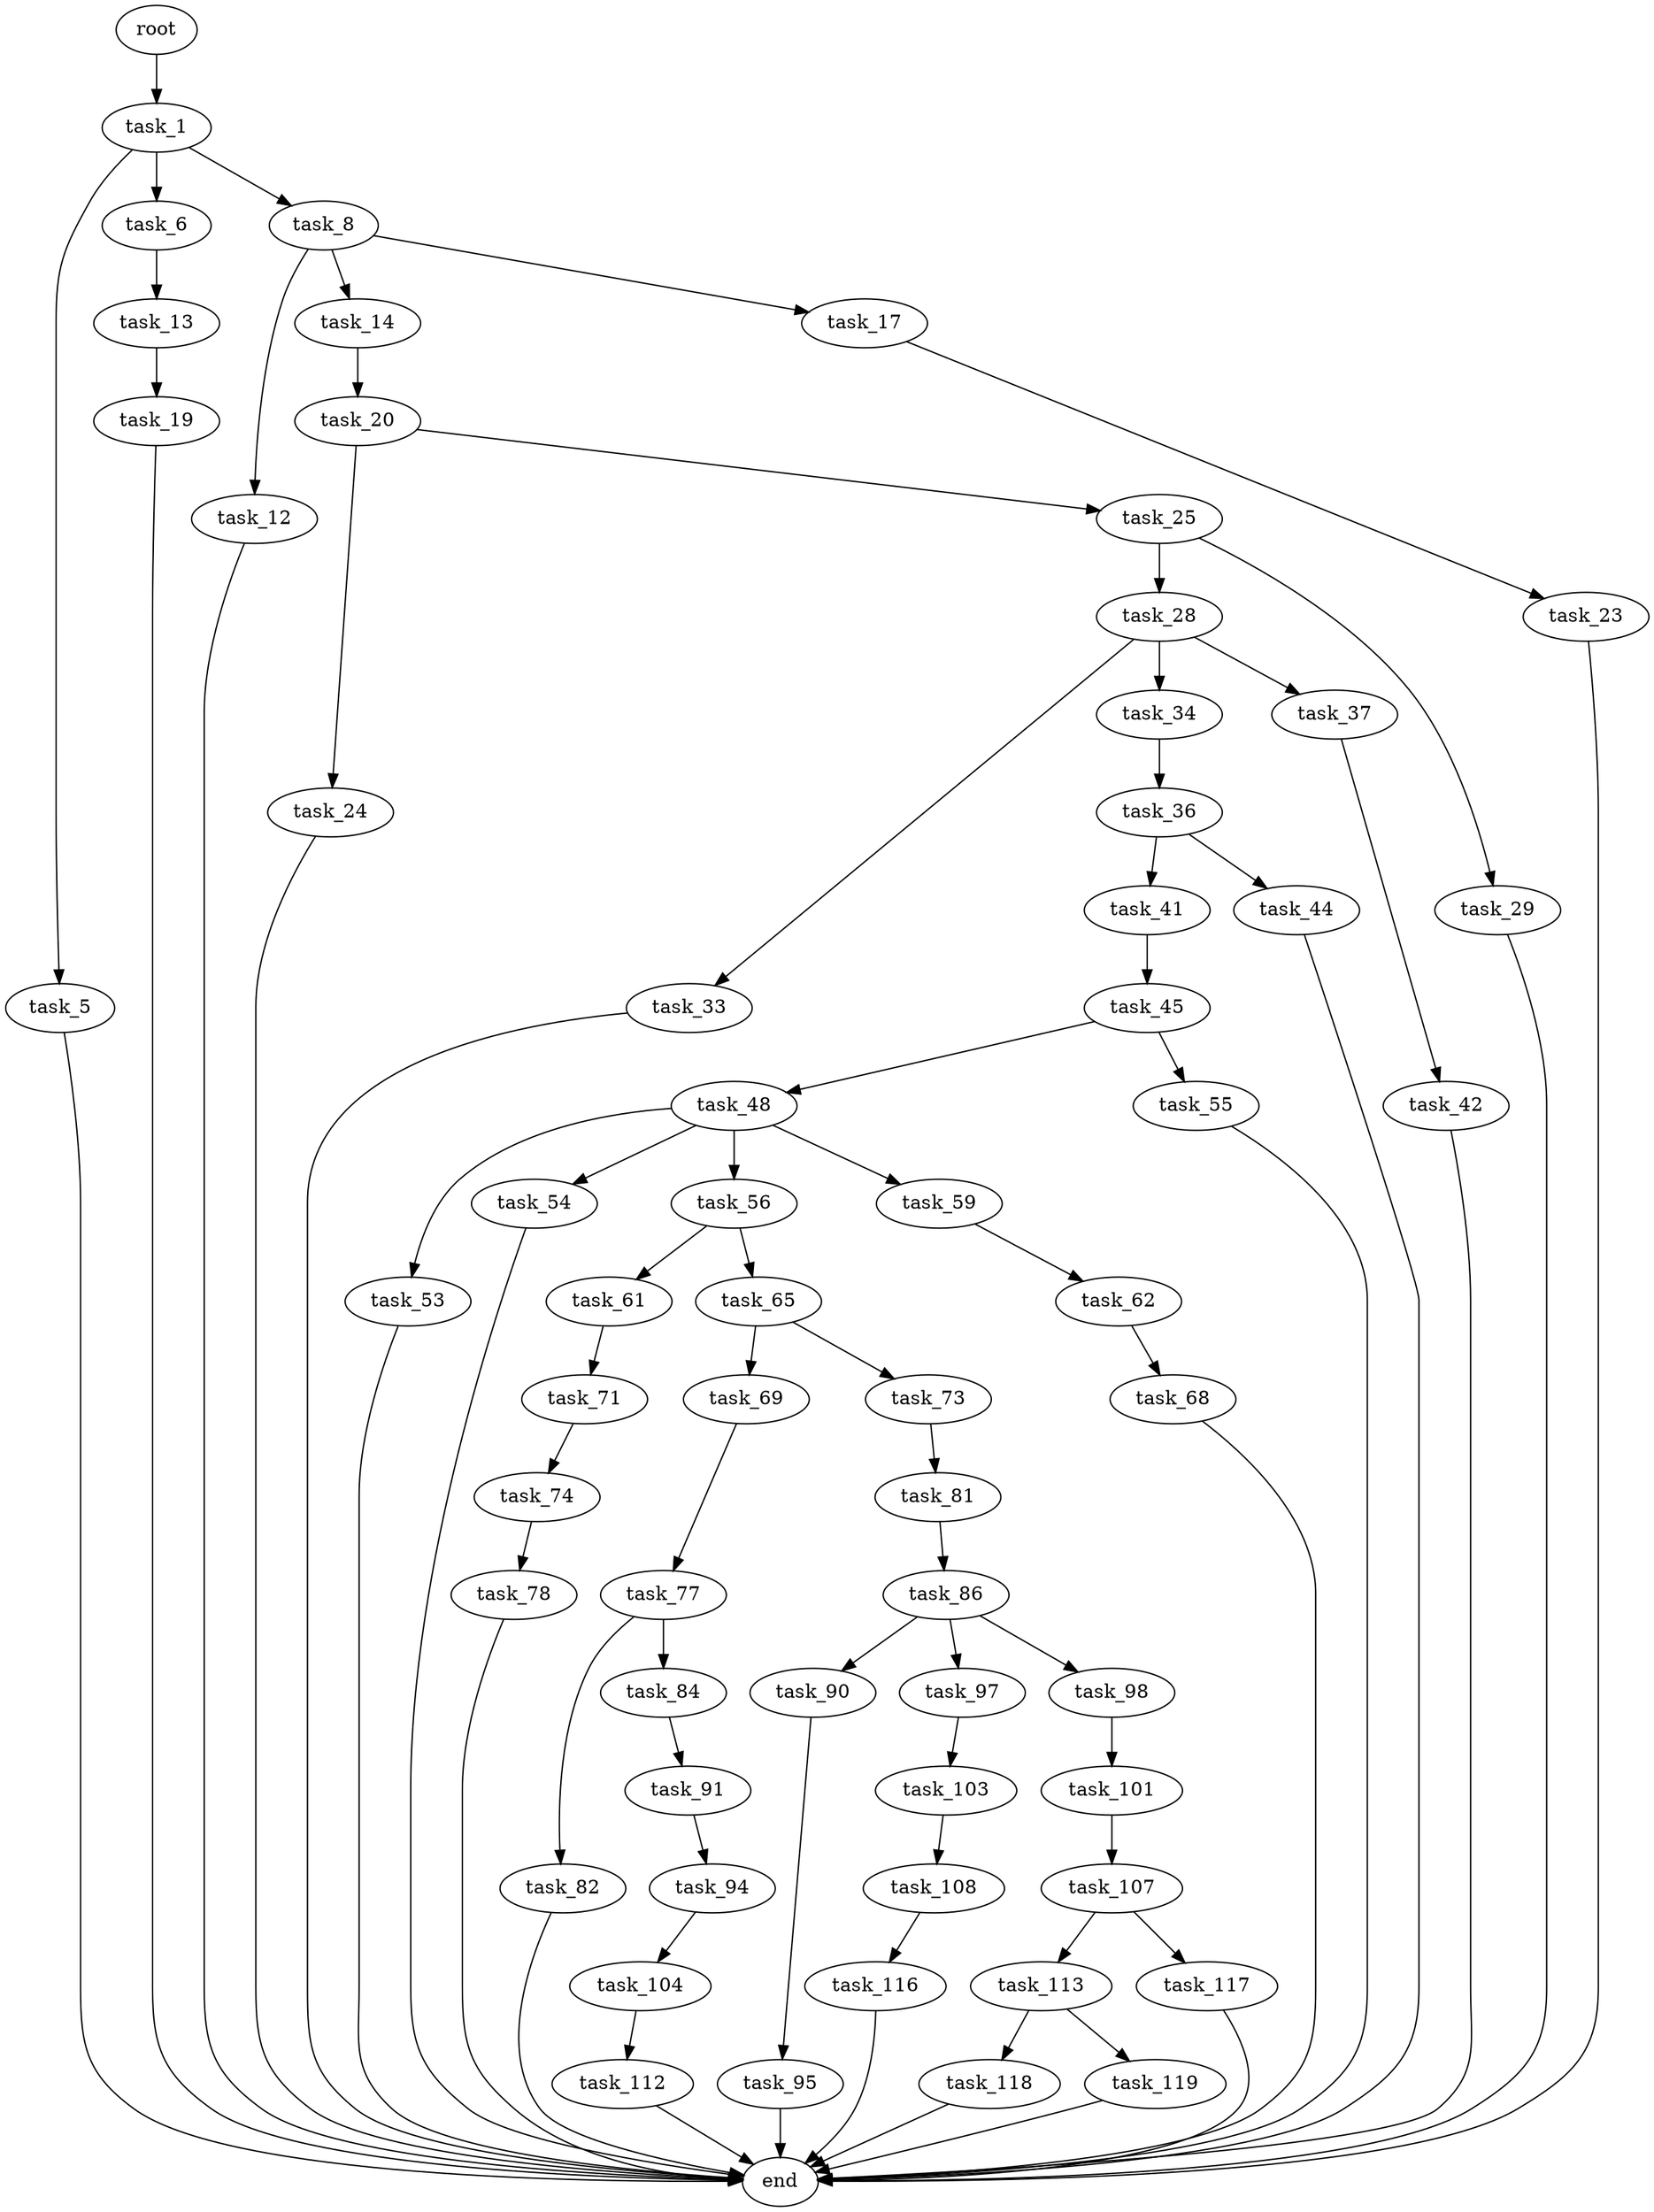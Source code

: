 digraph G {
  root [size="0.000000"];
  task_1 [size="34291469602.000000"];
  task_5 [size="1073741824000.000000"];
  task_6 [size="8589934592.000000"];
  task_8 [size="6790623313.000000"];
  end [size="0.000000"];
  task_13 [size="51381538479.000000"];
  task_12 [size="303698108974.000000"];
  task_14 [size="8589934592.000000"];
  task_17 [size="80073573800.000000"];
  task_19 [size="8589934592.000000"];
  task_20 [size="208658441514.000000"];
  task_23 [size="3081448624.000000"];
  task_24 [size="170037513180.000000"];
  task_25 [size="68719476736.000000"];
  task_28 [size="231928233984.000000"];
  task_29 [size="2401883795.000000"];
  task_33 [size="134217728000.000000"];
  task_34 [size="13698682973.000000"];
  task_37 [size="328752948.000000"];
  task_36 [size="138018427368.000000"];
  task_41 [size="782757789696.000000"];
  task_44 [size="8589934592.000000"];
  task_42 [size="531897088675.000000"];
  task_45 [size="19325043301.000000"];
  task_48 [size="68719476736.000000"];
  task_55 [size="134217728000.000000"];
  task_53 [size="231928233984.000000"];
  task_54 [size="1571072140.000000"];
  task_56 [size="33467629491.000000"];
  task_59 [size="368293445632.000000"];
  task_61 [size="3345913315.000000"];
  task_65 [size="11179017791.000000"];
  task_62 [size="1073741824000.000000"];
  task_71 [size="751995358400.000000"];
  task_68 [size="3399463646.000000"];
  task_69 [size="903819224.000000"];
  task_73 [size="1073741824000.000000"];
  task_77 [size="34190990493.000000"];
  task_74 [size="8589934592.000000"];
  task_81 [size="378360498549.000000"];
  task_78 [size="68719476736.000000"];
  task_82 [size="40236103078.000000"];
  task_84 [size="3350688656.000000"];
  task_86 [size="18964397125.000000"];
  task_91 [size="782757789696.000000"];
  task_90 [size="937928946.000000"];
  task_97 [size="82930928879.000000"];
  task_98 [size="4273887741.000000"];
  task_95 [size="48610159104.000000"];
  task_94 [size="29300117617.000000"];
  task_104 [size="28991029248.000000"];
  task_103 [size="68719476736.000000"];
  task_101 [size="54143939160.000000"];
  task_107 [size="98187803220.000000"];
  task_108 [size="549755813888.000000"];
  task_112 [size="9607911634.000000"];
  task_113 [size="68719476736.000000"];
  task_117 [size="3596441852.000000"];
  task_116 [size="356907880777.000000"];
  task_118 [size="293283161643.000000"];
  task_119 [size="134217728000.000000"];

  root -> task_1 [size="1.000000"];
  task_1 -> task_5 [size="33554432.000000"];
  task_1 -> task_6 [size="33554432.000000"];
  task_1 -> task_8 [size="33554432.000000"];
  task_5 -> end [size="1.000000"];
  task_6 -> task_13 [size="33554432.000000"];
  task_8 -> task_12 [size="209715200.000000"];
  task_8 -> task_14 [size="209715200.000000"];
  task_8 -> task_17 [size="209715200.000000"];
  task_13 -> task_19 [size="75497472.000000"];
  task_12 -> end [size="1.000000"];
  task_14 -> task_20 [size="33554432.000000"];
  task_17 -> task_23 [size="301989888.000000"];
  task_19 -> end [size="1.000000"];
  task_20 -> task_24 [size="301989888.000000"];
  task_20 -> task_25 [size="301989888.000000"];
  task_23 -> end [size="1.000000"];
  task_24 -> end [size="1.000000"];
  task_25 -> task_28 [size="134217728.000000"];
  task_25 -> task_29 [size="134217728.000000"];
  task_28 -> task_33 [size="301989888.000000"];
  task_28 -> task_34 [size="301989888.000000"];
  task_28 -> task_37 [size="301989888.000000"];
  task_29 -> end [size="1.000000"];
  task_33 -> end [size="1.000000"];
  task_34 -> task_36 [size="679477248.000000"];
  task_37 -> task_42 [size="33554432.000000"];
  task_36 -> task_41 [size="134217728.000000"];
  task_36 -> task_44 [size="134217728.000000"];
  task_41 -> task_45 [size="679477248.000000"];
  task_44 -> end [size="1.000000"];
  task_42 -> end [size="1.000000"];
  task_45 -> task_48 [size="33554432.000000"];
  task_45 -> task_55 [size="33554432.000000"];
  task_48 -> task_53 [size="134217728.000000"];
  task_48 -> task_54 [size="134217728.000000"];
  task_48 -> task_56 [size="134217728.000000"];
  task_48 -> task_59 [size="134217728.000000"];
  task_55 -> end [size="1.000000"];
  task_53 -> end [size="1.000000"];
  task_54 -> end [size="1.000000"];
  task_56 -> task_61 [size="679477248.000000"];
  task_56 -> task_65 [size="679477248.000000"];
  task_59 -> task_62 [size="411041792.000000"];
  task_61 -> task_71 [size="301989888.000000"];
  task_65 -> task_69 [size="411041792.000000"];
  task_65 -> task_73 [size="411041792.000000"];
  task_62 -> task_68 [size="838860800.000000"];
  task_71 -> task_74 [size="536870912.000000"];
  task_68 -> end [size="1.000000"];
  task_69 -> task_77 [size="75497472.000000"];
  task_73 -> task_81 [size="838860800.000000"];
  task_77 -> task_82 [size="33554432.000000"];
  task_77 -> task_84 [size="33554432.000000"];
  task_74 -> task_78 [size="33554432.000000"];
  task_81 -> task_86 [size="301989888.000000"];
  task_78 -> end [size="1.000000"];
  task_82 -> end [size="1.000000"];
  task_84 -> task_91 [size="75497472.000000"];
  task_86 -> task_90 [size="679477248.000000"];
  task_86 -> task_97 [size="679477248.000000"];
  task_86 -> task_98 [size="679477248.000000"];
  task_91 -> task_94 [size="679477248.000000"];
  task_90 -> task_95 [size="75497472.000000"];
  task_97 -> task_103 [size="301989888.000000"];
  task_98 -> task_101 [size="75497472.000000"];
  task_95 -> end [size="1.000000"];
  task_94 -> task_104 [size="679477248.000000"];
  task_104 -> task_112 [size="75497472.000000"];
  task_103 -> task_108 [size="134217728.000000"];
  task_101 -> task_107 [size="134217728.000000"];
  task_107 -> task_113 [size="134217728.000000"];
  task_107 -> task_117 [size="134217728.000000"];
  task_108 -> task_116 [size="536870912.000000"];
  task_112 -> end [size="1.000000"];
  task_113 -> task_118 [size="134217728.000000"];
  task_113 -> task_119 [size="134217728.000000"];
  task_117 -> end [size="1.000000"];
  task_116 -> end [size="1.000000"];
  task_118 -> end [size="1.000000"];
  task_119 -> end [size="1.000000"];
}
